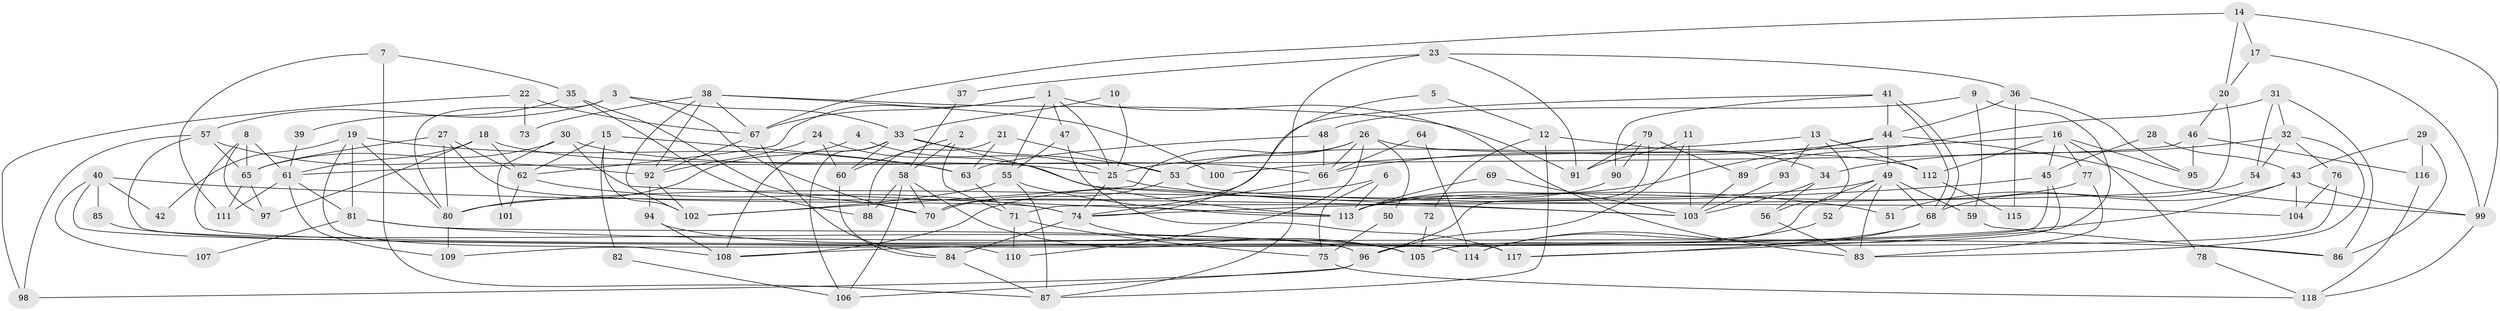 // coarse degree distribution, {7: 0.1111111111111111, 6: 0.25, 10: 0.08333333333333333, 8: 0.1111111111111111, 4: 0.08333333333333333, 3: 0.1111111111111111, 5: 0.1111111111111111, 2: 0.027777777777777776, 12: 0.05555555555555555, 9: 0.05555555555555555}
// Generated by graph-tools (version 1.1) at 2025/37/03/04/25 23:37:14]
// undirected, 118 vertices, 236 edges
graph export_dot {
  node [color=gray90,style=filled];
  1;
  2;
  3;
  4;
  5;
  6;
  7;
  8;
  9;
  10;
  11;
  12;
  13;
  14;
  15;
  16;
  17;
  18;
  19;
  20;
  21;
  22;
  23;
  24;
  25;
  26;
  27;
  28;
  29;
  30;
  31;
  32;
  33;
  34;
  35;
  36;
  37;
  38;
  39;
  40;
  41;
  42;
  43;
  44;
  45;
  46;
  47;
  48;
  49;
  50;
  51;
  52;
  53;
  54;
  55;
  56;
  57;
  58;
  59;
  60;
  61;
  62;
  63;
  64;
  65;
  66;
  67;
  68;
  69;
  70;
  71;
  72;
  73;
  74;
  75;
  76;
  77;
  78;
  79;
  80;
  81;
  82;
  83;
  84;
  85;
  86;
  87;
  88;
  89;
  90;
  91;
  92;
  93;
  94;
  95;
  96;
  97;
  98;
  99;
  100;
  101;
  102;
  103;
  104;
  105;
  106;
  107;
  108;
  109;
  110;
  111;
  112;
  113;
  114;
  115;
  116;
  117;
  118;
  1 -- 25;
  1 -- 47;
  1 -- 55;
  1 -- 62;
  1 -- 67;
  1 -- 83;
  2 -- 71;
  2 -- 58;
  2 -- 60;
  3 -- 70;
  3 -- 33;
  3 -- 57;
  3 -- 80;
  4 -- 25;
  4 -- 80;
  5 -- 12;
  5 -- 74;
  6 -- 113;
  6 -- 108;
  6 -- 75;
  7 -- 87;
  7 -- 35;
  7 -- 111;
  8 -- 65;
  8 -- 61;
  8 -- 97;
  8 -- 117;
  9 -- 59;
  9 -- 48;
  9 -- 117;
  10 -- 25;
  10 -- 33;
  11 -- 96;
  11 -- 91;
  11 -- 103;
  12 -- 87;
  12 -- 34;
  12 -- 72;
  13 -- 112;
  13 -- 25;
  13 -- 56;
  13 -- 93;
  14 -- 67;
  14 -- 17;
  14 -- 20;
  14 -- 99;
  15 -- 102;
  15 -- 62;
  15 -- 63;
  15 -- 82;
  16 -- 77;
  16 -- 45;
  16 -- 78;
  16 -- 95;
  16 -- 100;
  16 -- 112;
  17 -- 99;
  17 -- 20;
  18 -- 62;
  18 -- 61;
  18 -- 25;
  18 -- 97;
  19 -- 108;
  19 -- 80;
  19 -- 42;
  19 -- 63;
  19 -- 81;
  20 -- 71;
  20 -- 46;
  21 -- 63;
  21 -- 53;
  21 -- 88;
  22 -- 67;
  22 -- 98;
  22 -- 73;
  23 -- 91;
  23 -- 87;
  23 -- 36;
  23 -- 37;
  24 -- 92;
  24 -- 103;
  24 -- 60;
  25 -- 74;
  25 -- 51;
  26 -- 66;
  26 -- 102;
  26 -- 50;
  26 -- 53;
  26 -- 110;
  26 -- 112;
  27 -- 74;
  27 -- 62;
  27 -- 65;
  27 -- 80;
  28 -- 45;
  28 -- 43;
  29 -- 43;
  29 -- 86;
  29 -- 116;
  30 -- 66;
  30 -- 65;
  30 -- 101;
  30 -- 113;
  31 -- 89;
  31 -- 32;
  31 -- 54;
  31 -- 86;
  32 -- 83;
  32 -- 54;
  32 -- 34;
  32 -- 76;
  33 -- 113;
  33 -- 60;
  33 -- 53;
  33 -- 106;
  33 -- 108;
  34 -- 56;
  34 -- 103;
  35 -- 70;
  35 -- 88;
  35 -- 39;
  36 -- 44;
  36 -- 95;
  36 -- 115;
  37 -- 58;
  38 -- 67;
  38 -- 92;
  38 -- 73;
  38 -- 91;
  38 -- 100;
  38 -- 102;
  39 -- 61;
  40 -- 110;
  40 -- 103;
  40 -- 42;
  40 -- 85;
  40 -- 107;
  41 -- 70;
  41 -- 68;
  41 -- 68;
  41 -- 44;
  41 -- 90;
  43 -- 108;
  43 -- 99;
  43 -- 51;
  43 -- 104;
  44 -- 49;
  44 -- 66;
  44 -- 99;
  44 -- 113;
  45 -- 109;
  45 -- 105;
  45 -- 74;
  46 -- 95;
  46 -- 61;
  46 -- 116;
  47 -- 117;
  47 -- 55;
  48 -- 66;
  48 -- 63;
  49 -- 68;
  49 -- 80;
  49 -- 52;
  49 -- 59;
  49 -- 83;
  49 -- 105;
  50 -- 75;
  52 -- 114;
  53 -- 70;
  53 -- 104;
  54 -- 68;
  55 -- 113;
  55 -- 87;
  55 -- 102;
  56 -- 83;
  57 -- 65;
  57 -- 92;
  57 -- 98;
  57 -- 114;
  58 -- 105;
  58 -- 106;
  58 -- 70;
  58 -- 88;
  59 -- 86;
  60 -- 84;
  61 -- 111;
  61 -- 81;
  61 -- 109;
  62 -- 74;
  62 -- 101;
  63 -- 71;
  64 -- 114;
  64 -- 66;
  65 -- 97;
  65 -- 111;
  66 -- 74;
  67 -- 92;
  67 -- 84;
  68 -- 117;
  68 -- 114;
  69 -- 103;
  69 -- 113;
  71 -- 75;
  71 -- 110;
  72 -- 105;
  74 -- 84;
  74 -- 105;
  75 -- 118;
  76 -- 104;
  76 -- 96;
  77 -- 83;
  77 -- 113;
  78 -- 118;
  79 -- 90;
  79 -- 96;
  79 -- 89;
  79 -- 91;
  80 -- 109;
  81 -- 86;
  81 -- 96;
  81 -- 107;
  82 -- 106;
  84 -- 87;
  85 -- 96;
  89 -- 103;
  90 -- 113;
  92 -- 102;
  92 -- 94;
  93 -- 103;
  94 -- 105;
  94 -- 108;
  96 -- 98;
  96 -- 106;
  99 -- 118;
  112 -- 115;
  116 -- 118;
}
